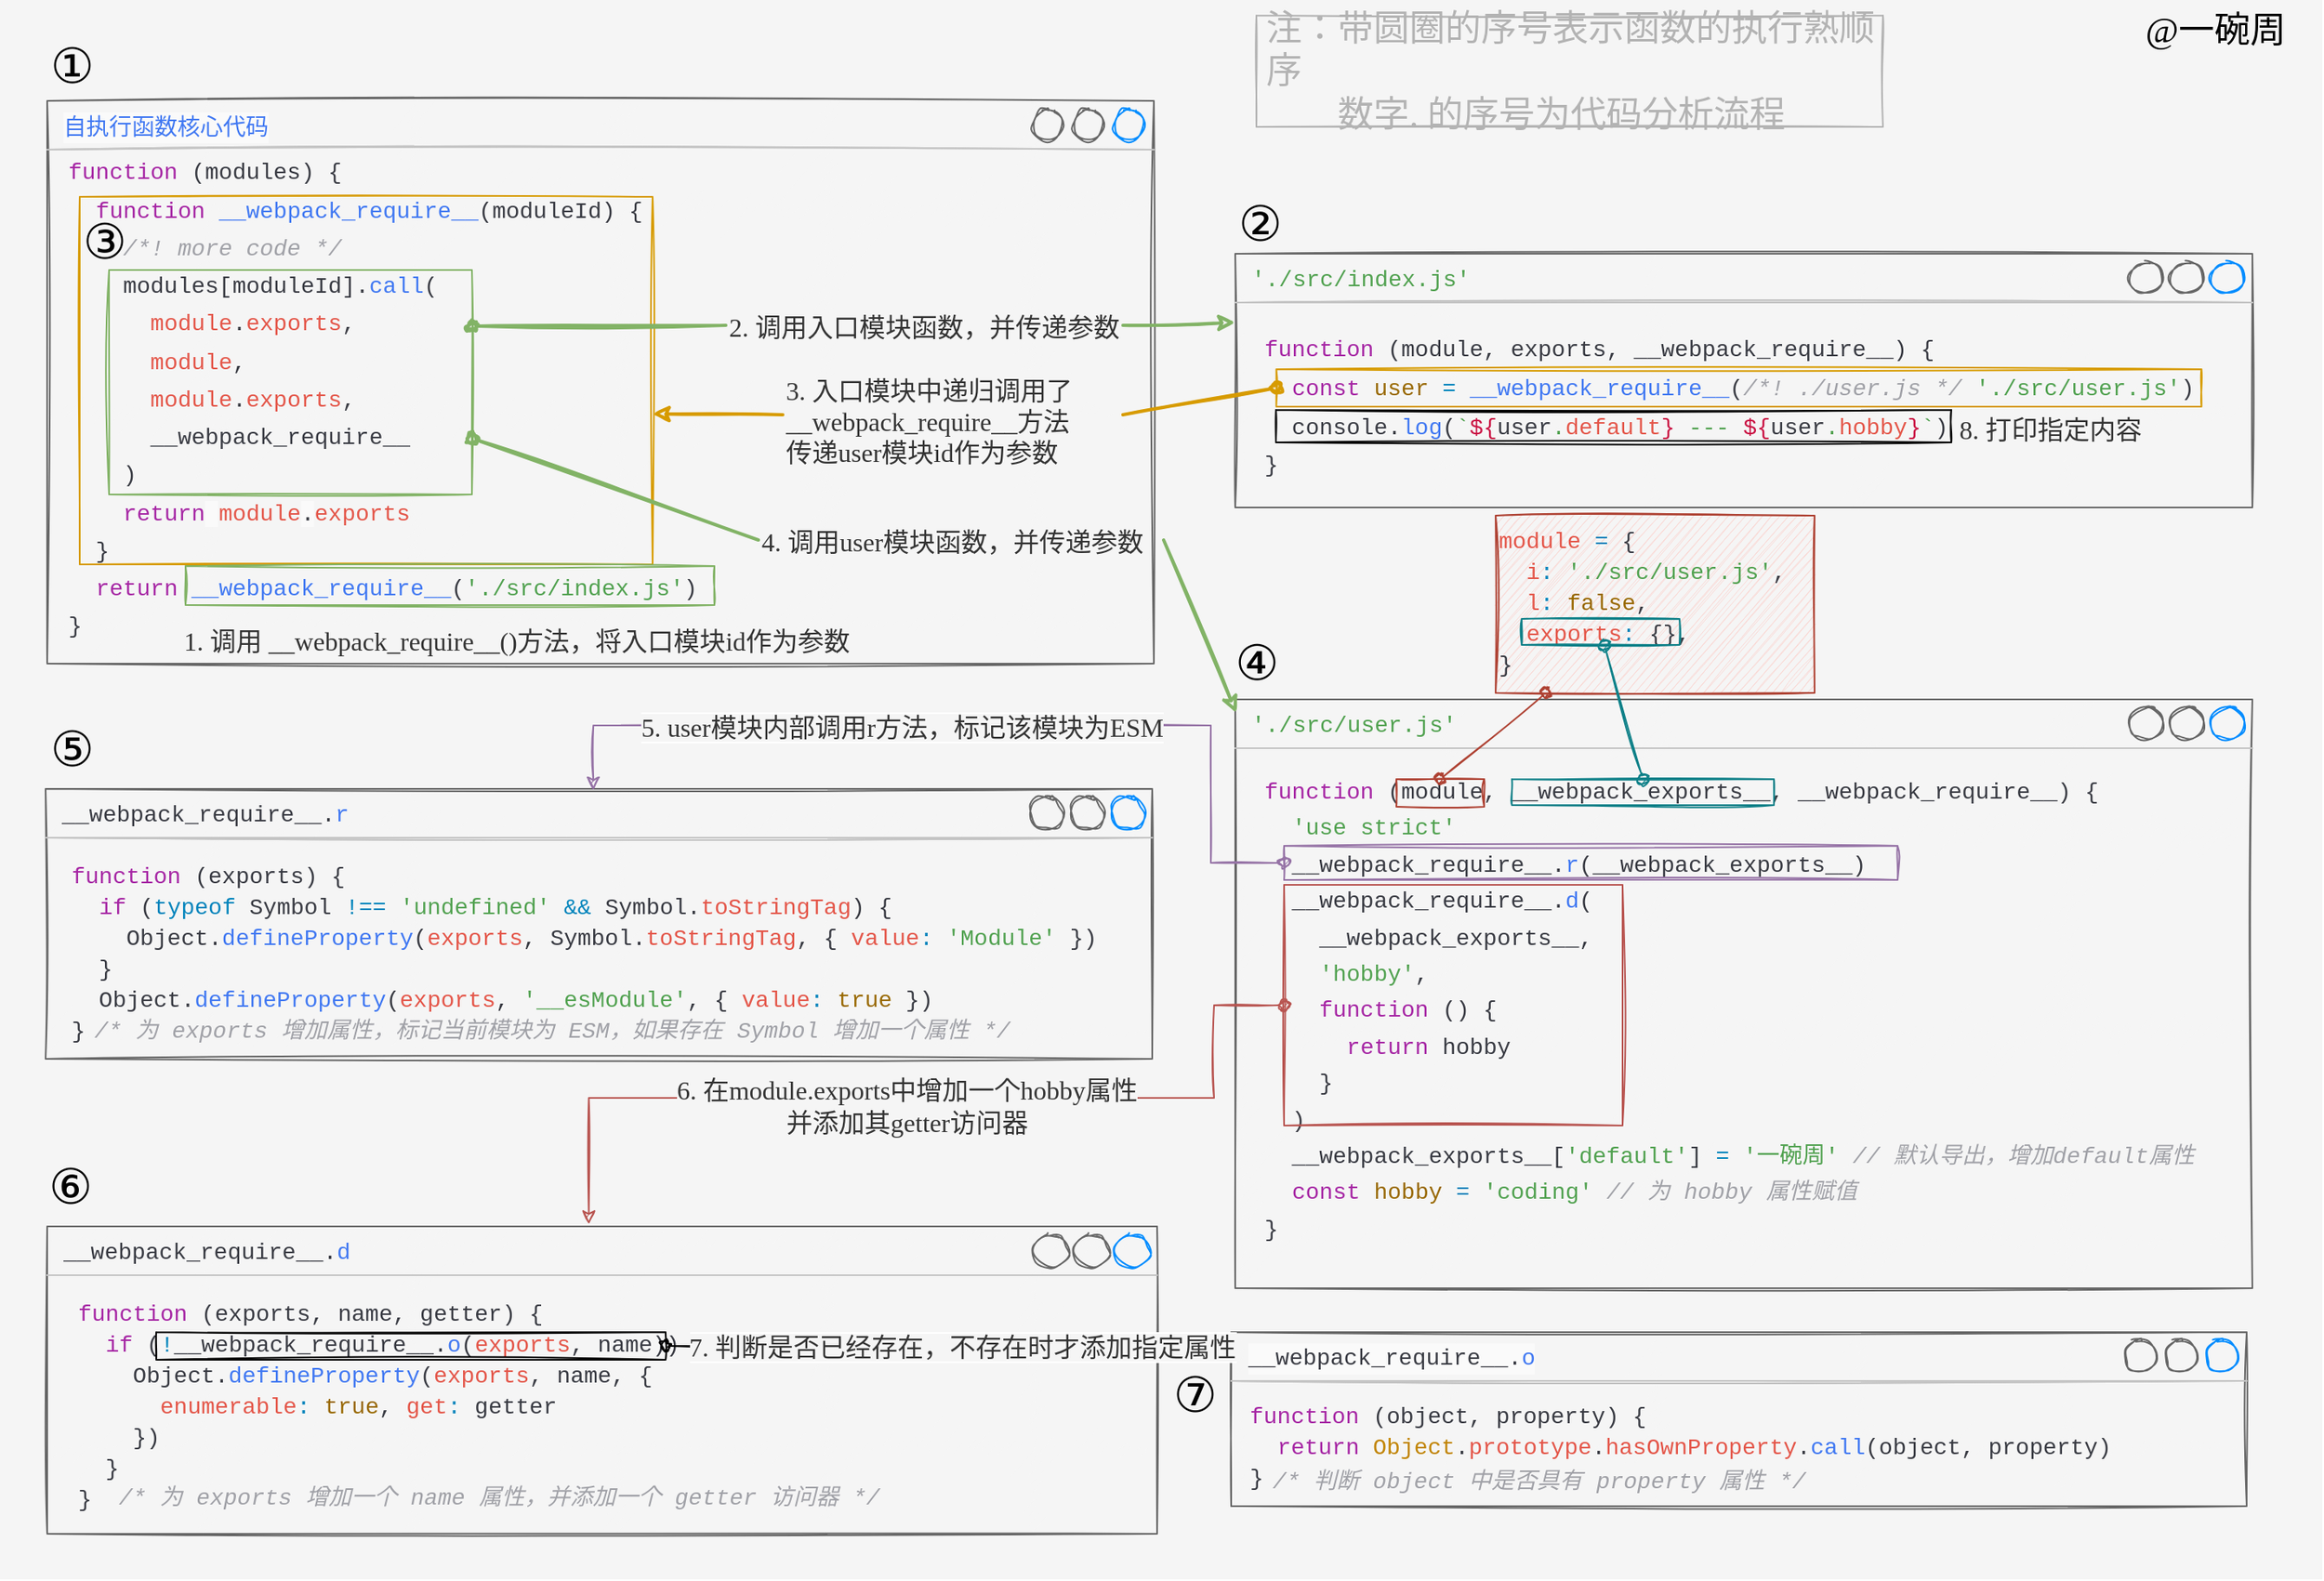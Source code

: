 <mxfile version="13.6.2" type="device"><diagram id="C5RBs43oDa-KdzZeNtuy" name="Page-1"><mxGraphModel dx="2065" dy="907" grid="0" gridSize="10" guides="1" tooltips="1" connect="1" arrows="1" fold="1" page="0" pageScale="1" pageWidth="827" pageHeight="1169" math="0" shadow="0" extFonts="ZCOOL KuaiLe^https://fonts.googleapis.com/css?family=ZCOOL+KuaiLe"><root><mxCell id="WIyWlLk6GJQsqaUBKTNV-0"/><mxCell id="WIyWlLk6GJQsqaUBKTNV-1" parent="WIyWlLk6GJQsqaUBKTNV-0"/><mxCell id="8TYaUyS1RuyHj6iZV0zt-46" value="" style="rounded=0;whiteSpace=wrap;html=1;sketch=0;fontColor=#333333;fillColor=#f5f5f5;strokeColor=none;" parent="WIyWlLk6GJQsqaUBKTNV-1" vertex="1"><mxGeometry x="-1034" y="-56" width="1427" height="971" as="geometry"/></mxCell><mxCell id="8TYaUyS1RuyHj6iZV0zt-4" value="&lt;div style=&quot;color: rgb(56 , 58 , 66) ; background-color: rgb(250 , 250 , 250) ; font-size: 14px ; line-height: 19px&quot;&gt;&lt;span style=&quot;color: rgb(64 , 120 , 242)&quot;&gt;&lt;font face=&quot;ZCOOL KuaiLe&quot;&gt;自执行函数核心代码&lt;/font&gt;&lt;/span&gt;&lt;/div&gt;" style="strokeWidth=1;shadow=0;dashed=0;align=center;html=1;shape=mxgraph.mockup.containers.window;align=left;verticalAlign=top;spacingLeft=8;strokeColor2=#008cff;strokeColor3=#c4c4c4;mainText=;fontSize=17;labelBackgroundColor=none;fillColor=#f5f5f5;sketch=1;fillStyle=auto;fontColor=#333333;strokeColor=none;" parent="WIyWlLk6GJQsqaUBKTNV-1" vertex="1"><mxGeometry x="-1005" y="6" width="680" height="346" as="geometry"/></mxCell><mxCell id="8TYaUyS1RuyHj6iZV0zt-56" value="" style="rounded=0;whiteSpace=wrap;html=1;sketch=1;strokeColor=#d79b00;fillColor=none;glass=0;" parent="WIyWlLk6GJQsqaUBKTNV-1" vertex="1"><mxGeometry x="-985" y="65" width="352" height="226" as="geometry"/></mxCell><mxCell id="8TYaUyS1RuyHj6iZV0zt-27" value="" style="group" parent="WIyWlLk6GJQsqaUBKTNV-1" vertex="1" connectable="0"><mxGeometry x="-1006" y="429" width="680" height="166" as="geometry"/></mxCell><mxCell id="8TYaUyS1RuyHj6iZV0zt-24" value="" style="group" parent="8TYaUyS1RuyHj6iZV0zt-27" vertex="1" connectable="0"><mxGeometry width="680" height="166" as="geometry"/></mxCell><mxCell id="8TYaUyS1RuyHj6iZV0zt-25" value="&lt;div style=&quot;font-family: &amp;#34;fira code&amp;#34; , &amp;#34;consolas&amp;#34; , &amp;#34;courier new&amp;#34; , monospace ; font-size: 14px ; line-height: 19px&quot;&gt;&lt;div style=&quot;font-family: &amp;#34;fira code&amp;#34; , &amp;#34;consolas&amp;#34; , &amp;#34;courier new&amp;#34; , monospace ; line-height: 19px&quot;&gt;&lt;font color=&quot;#383a42&quot;&gt;__webpack_require__.&lt;/font&gt;&lt;font color=&quot;#4078f2&quot;&gt;r&lt;/font&gt;&lt;/div&gt;&lt;/div&gt;" style="strokeWidth=1;shadow=0;dashed=0;align=center;html=1;shape=mxgraph.mockup.containers.window;align=left;verticalAlign=top;spacingLeft=8;strokeColor2=#008cff;strokeColor3=#c4c4c4;mainText=;fontSize=17;labelBackgroundColor=none;fillColor=#f5f5f5;sketch=1;fillStyle=auto;fontColor=#333333;strokeColor=none;" parent="8TYaUyS1RuyHj6iZV0zt-24" vertex="1"><mxGeometry width="680" height="166" as="geometry"/></mxCell><mxCell id="8TYaUyS1RuyHj6iZV0zt-26" value="&lt;div style=&quot;color: rgb(56 , 58 , 66) ; font-family: &amp;#34;fira code&amp;#34; , &amp;#34;consolas&amp;#34; , &amp;#34;courier new&amp;#34; , monospace ; font-weight: normal ; font-size: 14px ; line-height: 19px&quot;&gt;&lt;div&gt;&lt;span style=&quot;color: rgb(166 , 38 , 164)&quot;&gt;function&lt;/span&gt;&amp;nbsp;(exports) {&lt;/div&gt;&lt;div&gt;&amp;nbsp;&amp;nbsp;&lt;span style=&quot;color: rgb(166 , 38 , 164)&quot;&gt;if&lt;/span&gt;&amp;nbsp;(&lt;span style=&quot;color: rgb(1 , 132 , 188)&quot;&gt;typeof&lt;/span&gt;&amp;nbsp;Symbol&amp;nbsp;&lt;span style=&quot;color: rgb(1 , 132 , 188)&quot;&gt;!==&lt;/span&gt;&amp;nbsp;&lt;span style=&quot;color: rgb(80 , 161 , 79)&quot;&gt;'undefined'&lt;/span&gt;&amp;nbsp;&lt;span style=&quot;color: rgb(1 , 132 , 188)&quot;&gt;&amp;amp;&amp;amp;&lt;/span&gt;&amp;nbsp;Symbol.&lt;span style=&quot;color: rgb(228 , 86 , 73)&quot;&gt;toStringTag&lt;/span&gt;) {&lt;/div&gt;&lt;div&gt;&amp;nbsp; &amp;nbsp; Object.&lt;span style=&quot;color: rgb(64 , 120 , 242)&quot;&gt;defineProperty&lt;/span&gt;(&lt;span style=&quot;color: rgb(228 , 86 , 73)&quot;&gt;exports&lt;/span&gt;, Symbol.&lt;span style=&quot;color: rgb(228 , 86 , 73)&quot;&gt;toStringTag&lt;/span&gt;, {&amp;nbsp;&lt;span style=&quot;color: rgb(228 , 86 , 73)&quot;&gt;value&lt;/span&gt;&lt;span style=&quot;color: rgb(1 , 132 , 188)&quot;&gt;:&lt;/span&gt;&amp;nbsp;&lt;span style=&quot;color: rgb(80 , 161 , 79)&quot;&gt;'Module'&lt;/span&gt;&amp;nbsp;})&lt;/div&gt;&lt;div&gt;&amp;nbsp; }&lt;/div&gt;&lt;div&gt;&amp;nbsp; Object.&lt;span style=&quot;color: rgb(64 , 120 , 242)&quot;&gt;defineProperty&lt;/span&gt;(&lt;span style=&quot;color: rgb(228 , 86 , 73)&quot;&gt;exports&lt;/span&gt;,&amp;nbsp;&lt;span style=&quot;color: rgb(80 , 161 , 79)&quot;&gt;'__esModule'&lt;/span&gt;, {&amp;nbsp;&lt;span style=&quot;color: rgb(228 , 86 , 73)&quot;&gt;value&lt;/span&gt;&lt;span style=&quot;color: rgb(1 , 132 , 188)&quot;&gt;:&lt;/span&gt;&amp;nbsp;&lt;span style=&quot;color: rgb(152 , 104 , 1)&quot;&gt;true&lt;/span&gt;&amp;nbsp;})&lt;/div&gt;&lt;div&gt;}&lt;/div&gt;&lt;/div&gt;" style="text;whiteSpace=wrap;html=1;" parent="8TYaUyS1RuyHj6iZV0zt-24" vertex="1"><mxGeometry x="14" y="38" width="654" height="117" as="geometry"/></mxCell><mxCell id="8TYaUyS1RuyHj6iZV0zt-38" value="&lt;div style=&quot;color: rgb(56 , 58 , 66) ; font-family: &amp;#34;fira code&amp;#34; , &amp;#34;consolas&amp;#34; , &amp;#34;courier new&amp;#34; , monospace ; font-weight: normal ; font-size: 14px ; line-height: 19px&quot;&gt;&lt;div&gt;&lt;span style=&quot;color: rgb(160 , 161 , 167) ; font-style: italic&quot;&gt;/* 为 exports 增加属性，标记当前模块为 ESM，如果存在 Symbol 增加一个属性 */&lt;/span&gt;&lt;/div&gt;&lt;/div&gt;" style="text;whiteSpace=wrap;html=1;" parent="8TYaUyS1RuyHj6iZV0zt-24" vertex="1"><mxGeometry x="28" y="133" width="593" height="33" as="geometry"/></mxCell><mxCell id="8TYaUyS1RuyHj6iZV0zt-41" value="&lt;div style=&quot;font-family: &amp;#34;fira code&amp;#34; , &amp;#34;consolas&amp;#34; , &amp;#34;courier new&amp;#34; , monospace ; font-size: 14px ; line-height: 19px&quot;&gt;&lt;div style=&quot;font-family: &amp;#34;fira code&amp;#34; , &amp;#34;consolas&amp;#34; , &amp;#34;courier new&amp;#34; , monospace ; line-height: 19px&quot;&gt;&lt;div style=&quot;color: rgb(56 , 58 , 66) ; font-family: &amp;#34;fira code&amp;#34; , &amp;#34;consolas&amp;#34; , &amp;#34;courier new&amp;#34; , monospace ; line-height: 19px&quot;&gt;&lt;span style=&quot;color: rgb(80 , 161 , 79)&quot;&gt;'./src/index.js'&lt;/span&gt;&lt;/div&gt;&lt;/div&gt;&lt;/div&gt;" style="strokeWidth=1;shadow=0;dashed=0;align=center;html=1;shape=mxgraph.mockup.containers.window;align=left;verticalAlign=top;spacingLeft=8;strokeColor2=#008cff;strokeColor3=#c4c4c4;mainText=;fontSize=17;labelBackgroundColor=none;fillColor=#f5f5f5;sketch=1;fillStyle=auto;fontColor=#333333;strokeColor=none;container=0;" parent="WIyWlLk6GJQsqaUBKTNV-1" vertex="1"><mxGeometry x="-275" y="100" width="625" height="156" as="geometry"/></mxCell><mxCell id="8TYaUyS1RuyHj6iZV0zt-42" value="&lt;div style=&quot;color: rgb(56 , 58 , 66) ; font-family: &amp;#34;fira code&amp;#34; , &amp;#34;consolas&amp;#34; , &amp;#34;courier new&amp;#34; , monospace ; font-weight: normal ; font-size: 14px ; line-height: 19px&quot;&gt;&lt;div style=&quot;font-family: &amp;#34;fira code&amp;#34; , &amp;#34;consolas&amp;#34; , &amp;#34;courier new&amp;#34; , monospace ; line-height: 19px&quot;&gt;&lt;div style=&quot;font-family: &amp;#34;fira code&amp;#34; , &amp;#34;consolas&amp;#34; , &amp;#34;courier new&amp;#34; , monospace ; line-height: 170%&quot;&gt;&lt;div&gt;&lt;span style=&quot;color: rgb(166 , 38 , 164)&quot;&gt;function&lt;/span&gt; (module, exports, __webpack_require__) {&lt;/div&gt;&lt;div&gt;&amp;nbsp; &lt;span style=&quot;color: #a626a4&quot;&gt;const&lt;/span&gt; &lt;span style=&quot;color: #986801&quot;&gt;user&lt;/span&gt; &lt;span style=&quot;color: #0184bc&quot;&gt;=&lt;/span&gt; &lt;span style=&quot;color: #4078f2&quot;&gt;__webpack_require__&lt;/span&gt;(&lt;span style=&quot;color: #a0a1a7 ; font-style: italic&quot;&gt;/*! ./user.js */&lt;/span&gt; &lt;span style=&quot;color: #50a14f&quot;&gt;'./src/user.js'&lt;/span&gt;)&lt;/div&gt;&lt;div&gt;&amp;nbsp; console.&lt;span style=&quot;color: #4078f2&quot;&gt;log&lt;/span&gt;(&lt;span style=&quot;color: #50a14f&quot;&gt;`&lt;/span&gt;&lt;span style=&quot;color: #ca1243&quot;&gt;${&lt;/span&gt;user&lt;span style=&quot;color: #50a14f&quot;&gt;.&lt;/span&gt;&lt;span style=&quot;color: #e45649&quot;&gt;default&lt;/span&gt;&lt;span style=&quot;color: #ca1243&quot;&gt;}&lt;/span&gt;&lt;span style=&quot;color: #50a14f&quot;&gt; --- &lt;/span&gt;&lt;span style=&quot;color: #ca1243&quot;&gt;${&lt;/span&gt;user&lt;span style=&quot;color: #50a14f&quot;&gt;.&lt;/span&gt;&lt;span style=&quot;color: #e45649&quot;&gt;hobby&lt;/span&gt;&lt;span style=&quot;color: #ca1243&quot;&gt;}&lt;/span&gt;&lt;span style=&quot;color: #50a14f&quot;&gt;`&lt;/span&gt;)&lt;/div&gt;&lt;div&gt;}&lt;/div&gt;&lt;/div&gt;&lt;/div&gt;&lt;/div&gt;" style="text;whiteSpace=wrap;html=1;container=0;" parent="WIyWlLk6GJQsqaUBKTNV-1" vertex="1"><mxGeometry x="-259" y="141" width="587" height="99" as="geometry"/></mxCell><mxCell id="8TYaUyS1RuyHj6iZV0zt-44" value="&lt;div style=&quot;font-family: &amp;#34;fira code&amp;#34; , &amp;#34;consolas&amp;#34; , &amp;#34;courier new&amp;#34; , monospace ; font-size: 14px ; line-height: 19px&quot;&gt;&lt;div style=&quot;font-family: &amp;#34;fira code&amp;#34; , &amp;#34;consolas&amp;#34; , &amp;#34;courier new&amp;#34; , monospace ; line-height: 19px&quot;&gt;&lt;div style=&quot;color: rgb(56 , 58 , 66) ; font-family: &amp;#34;fira code&amp;#34; , &amp;#34;consolas&amp;#34; , &amp;#34;courier new&amp;#34; , monospace ; line-height: 19px&quot;&gt;&lt;div style=&quot;font-family: &amp;#34;fira code&amp;#34; , &amp;#34;consolas&amp;#34; , &amp;#34;courier new&amp;#34; , monospace ; line-height: 19px&quot;&gt;&lt;span style=&quot;color: rgb(80 , 161 , 79)&quot;&gt;'./src/user.js'&lt;/span&gt;&lt;/div&gt;&lt;/div&gt;&lt;/div&gt;&lt;/div&gt;" style="strokeWidth=1;shadow=0;dashed=0;align=center;html=1;shape=mxgraph.mockup.containers.window;align=left;verticalAlign=top;spacingLeft=8;strokeColor2=#008cff;strokeColor3=#c4c4c4;mainText=;fontSize=17;labelBackgroundColor=none;fillColor=#f5f5f5;sketch=1;fillStyle=auto;fontColor=#333333;strokeColor=none;container=0;" parent="WIyWlLk6GJQsqaUBKTNV-1" vertex="1"><mxGeometry x="-275" y="374" width="625" height="362" as="geometry"/></mxCell><mxCell id="8TYaUyS1RuyHj6iZV0zt-45" value="&lt;div style=&quot;color: rgb(56 , 58 , 66) ; font-family: &amp;#34;fira code&amp;#34; , &amp;#34;consolas&amp;#34; , &amp;#34;courier new&amp;#34; , monospace ; font-weight: normal ; font-size: 14px ; line-height: 19px&quot;&gt;&lt;div style=&quot;font-family: &amp;#34;fira code&amp;#34; , &amp;#34;consolas&amp;#34; , &amp;#34;courier new&amp;#34; , monospace ; line-height: 19px&quot;&gt;&lt;div style=&quot;font-family: &amp;#34;fira code&amp;#34; , &amp;#34;consolas&amp;#34; , &amp;#34;courier new&amp;#34; , monospace ; line-height: 170%&quot;&gt;&lt;div style=&quot;font-family: &amp;#34;fira code&amp;#34; , &amp;#34;consolas&amp;#34; , &amp;#34;courier new&amp;#34; , monospace ; line-height: 160%&quot;&gt;&lt;div&gt;&lt;span style=&quot;color: rgb(166 , 38 , 164)&quot;&gt;function&lt;/span&gt; (module, __webpack_exports__, __webpack_require__) {&lt;/div&gt;&lt;div&gt;&amp;nbsp; &lt;span style=&quot;color: #50a14f&quot;&gt;'use strict'&lt;/span&gt;&lt;/div&gt;&lt;div&gt;&amp;nbsp; __webpack_require__.&lt;span style=&quot;color: #4078f2&quot;&gt;r&lt;/span&gt;(__webpack_exports__)&lt;/div&gt;&lt;div&gt;&amp;nbsp; __webpack_require__.&lt;span style=&quot;color: #4078f2&quot;&gt;d&lt;/span&gt;(&lt;/div&gt;&lt;div&gt;&amp;nbsp; &amp;nbsp; __webpack_exports__,&amp;nbsp;&lt;/div&gt;&lt;div&gt;&lt;span style=&quot;color: #50a14f&quot;&gt;&amp;nbsp; &amp;nbsp; 'hobby'&lt;/span&gt;,&amp;nbsp;&lt;/div&gt;&lt;div&gt;&lt;span style=&quot;color: #a626a4&quot;&gt;&amp;nbsp; &amp;nbsp; function&lt;/span&gt; () {&lt;/div&gt;&lt;div&gt;&amp;nbsp; &amp;nbsp; &amp;nbsp;&amp;nbsp;&lt;span style=&quot;color: #a626a4&quot;&gt;return&lt;/span&gt; hobby&lt;/div&gt;&lt;div&gt;&amp;nbsp; &amp;nbsp; }&lt;/div&gt;&lt;div&gt;&amp;nbsp; )&lt;/div&gt;&lt;div&gt;&amp;nbsp; __webpack_exports__[&lt;span style=&quot;color: #50a14f&quot;&gt;'default'&lt;/span&gt;] &lt;span style=&quot;color: #0184bc&quot;&gt;=&lt;/span&gt; &lt;span style=&quot;color: #50a14f&quot;&gt;'一碗周'&lt;/span&gt; &lt;span style=&quot;color: #a0a1a7 ; font-style: italic&quot;&gt;// 默认导出，增加default属性&lt;/span&gt;&lt;/div&gt;&lt;div&gt;&amp;nbsp; &lt;span style=&quot;color: #a626a4&quot;&gt;const&lt;/span&gt; &lt;span style=&quot;color: #986801&quot;&gt;hobby&lt;/span&gt; &lt;span style=&quot;color: #0184bc&quot;&gt;=&lt;/span&gt; &lt;span style=&quot;color: #50a14f&quot;&gt;'coding'&amp;nbsp;&lt;/span&gt;&lt;span style=&quot;color: rgb(160 , 161 , 167) ; font-style: italic&quot;&gt;// 为 hobby 属性赋值&lt;/span&gt;&lt;/div&gt;&lt;div&gt;}&lt;/div&gt;&lt;/div&gt;&lt;/div&gt;&lt;/div&gt;&lt;/div&gt;" style="text;whiteSpace=wrap;html=1;container=0;" parent="WIyWlLk6GJQsqaUBKTNV-1" vertex="1"><mxGeometry x="-259" y="413" width="587" height="316" as="geometry"/></mxCell><mxCell id="8TYaUyS1RuyHj6iZV0zt-47" value="&lt;font style=&quot;font-size: 22px&quot; face=&quot;ZCOOL KuaiLe&quot;&gt;@一碗周&lt;/font&gt;" style="text;html=1;strokeColor=none;fillColor=none;align=center;verticalAlign=middle;whiteSpace=wrap;rounded=0;sketch=0;" parent="WIyWlLk6GJQsqaUBKTNV-1" vertex="1"><mxGeometry x="267" y="-56" width="121" height="38" as="geometry"/></mxCell><mxCell id="8TYaUyS1RuyHj6iZV0zt-48" value="" style="rounded=0;whiteSpace=wrap;html=1;sketch=1;strokeColor=#82b366;fillColor=none;" parent="WIyWlLk6GJQsqaUBKTNV-1" vertex="1"><mxGeometry x="-920" y="292" width="325" height="24" as="geometry"/></mxCell><mxCell id="8TYaUyS1RuyHj6iZV0zt-51" value="&lt;span style=&quot;color: rgb(51, 51, 51); font-family: &amp;quot;zcool kuaile&amp;quot;; font-size: 16px; font-style: normal; font-weight: 400; letter-spacing: normal; text-align: center; text-indent: 0px; text-transform: none; word-spacing: 0px; background-color: rgb(245, 245, 245); display: inline; float: none;&quot;&gt;1. 调用 __webpack_require__()方法，将入口模块id作为参数&lt;/span&gt;" style="text;whiteSpace=wrap;html=1;" parent="WIyWlLk6GJQsqaUBKTNV-1" vertex="1"><mxGeometry x="-923" y="322" width="428" height="30" as="geometry"/></mxCell><mxCell id="8TYaUyS1RuyHj6iZV0zt-54" style="rounded=0;sketch=1;orthogonalLoop=1;jettySize=auto;html=1;exitX=1;exitY=0.5;exitDx=0;exitDy=0;startArrow=none;startFill=0;strokeWidth=2;fillColor=#d5e8d4;strokeColor=#82b366;entryX=0;entryY=0.271;entryDx=0;entryDy=0;entryPerimeter=0;" parent="WIyWlLk6GJQsqaUBKTNV-1" source="nkVLgRJKNuk9vnjomguL-0" target="8TYaUyS1RuyHj6iZV0zt-41" edge="1"><mxGeometry relative="1" as="geometry"/></mxCell><mxCell id="8TYaUyS1RuyHj6iZV0zt-61" style="rounded=0;sketch=1;orthogonalLoop=1;jettySize=auto;html=1;exitX=1;exitY=0.5;exitDx=0;exitDy=0;entryX=0.001;entryY=0.023;entryDx=0;entryDy=0;entryPerimeter=0;startArrow=none;startFill=0;strokeWidth=2;strokeColor=#82B366;" parent="WIyWlLk6GJQsqaUBKTNV-1" source="nkVLgRJKNuk9vnjomguL-4" target="8TYaUyS1RuyHj6iZV0zt-44" edge="1"><mxGeometry relative="1" as="geometry"/></mxCell><mxCell id="8TYaUyS1RuyHj6iZV0zt-62" value="&lt;span style=&quot;color: rgb(51 , 51 , 51) ; font-family: &amp;#34;zcool kuaile&amp;#34; ; font-size: 16px&quot;&gt;&lt;br&gt;&lt;/span&gt;" style="edgeLabel;html=1;align=center;verticalAlign=middle;resizable=0;points=[];rotation=0;labelBackgroundColor=#F5F5F5;" parent="8TYaUyS1RuyHj6iZV0zt-61" vertex="1" connectable="0"><mxGeometry x="-0.232" y="1" relative="1" as="geometry"><mxPoint x="73.3" y="3" as="offset"/></mxGeometry></mxCell><mxCell id="8TYaUyS1RuyHj6iZV0zt-52" value="" style="rounded=0;whiteSpace=wrap;html=1;sketch=1;strokeColor=#82b366;fillColor=none;" parent="WIyWlLk6GJQsqaUBKTNV-1" vertex="1"><mxGeometry x="-967" y="110" width="223" height="138" as="geometry"/></mxCell><mxCell id="8TYaUyS1RuyHj6iZV0zt-59" style="rounded=0;sketch=1;orthogonalLoop=1;jettySize=auto;html=1;exitX=0;exitY=0.5;exitDx=0;exitDy=0;entryX=1;entryY=0.25;entryDx=0;entryDy=0;startArrow=none;startFill=0;strokeWidth=2;fillColor=#ffe6cc;strokeColor=#d79b00;" parent="WIyWlLk6GJQsqaUBKTNV-1" source="nkVLgRJKNuk9vnjomguL-2" edge="1"><mxGeometry relative="1" as="geometry"><mxPoint x="-552.997" y="191" as="sourcePoint"/><mxPoint x="-633" y="198.5" as="targetPoint"/></mxGeometry></mxCell><mxCell id="8TYaUyS1RuyHj6iZV0zt-57" value="" style="rounded=0;whiteSpace=wrap;html=1;sketch=1;strokeColor=#d79b00;fillColor=none;glass=0;" parent="WIyWlLk6GJQsqaUBKTNV-1" vertex="1"><mxGeometry x="-249.75" y="171" width="568.5" height="23" as="geometry"/></mxCell><mxCell id="nkVLgRJKNuk9vnjomguL-0" value="&lt;span style=&quot;color: rgb(51, 51, 51); font-family: &amp;quot;zcool kuaile&amp;quot;; font-size: 16px; font-style: normal; font-weight: 400; letter-spacing: normal; text-align: center; text-indent: 0px; text-transform: none; word-spacing: 0px; background-color: rgb(245, 245, 245); display: inline; float: none;&quot;&gt;2. 调用入口模块函数，并传递参数&lt;/span&gt;" style="text;whiteSpace=wrap;html=1;" parent="WIyWlLk6GJQsqaUBKTNV-1" vertex="1"><mxGeometry x="-588" y="128.997" width="244" height="30" as="geometry"/></mxCell><mxCell id="nkVLgRJKNuk9vnjomguL-1" style="rounded=0;sketch=1;orthogonalLoop=1;jettySize=auto;html=1;exitX=1;exitY=0.25;exitDx=0;exitDy=0;startArrow=oval;startFill=1;strokeWidth=2;fillColor=#d5e8d4;strokeColor=#82b366;entryX=0;entryY=0.5;entryDx=0;entryDy=0;endArrow=none;endFill=0;" parent="WIyWlLk6GJQsqaUBKTNV-1" source="8TYaUyS1RuyHj6iZV0zt-52" target="nkVLgRJKNuk9vnjomguL-0" edge="1"><mxGeometry relative="1" as="geometry"><mxPoint x="-744" y="144.5" as="sourcePoint"/><mxPoint x="-275" y="142.276" as="targetPoint"/></mxGeometry></mxCell><mxCell id="nkVLgRJKNuk9vnjomguL-2" value="&lt;span style=&quot;color: rgb(51, 51, 51); font-family: &amp;quot;zcool kuaile&amp;quot;; font-size: 16px; font-style: normal; font-weight: 400; letter-spacing: normal; text-align: left; text-indent: 0px; text-transform: none; word-spacing: 0px; background-color: rgb(245, 245, 245); display: inline; float: none;&quot;&gt;3. 入口模块中递归调用了&lt;/span&gt;&lt;br style=&quot;color: rgb(51, 51, 51); font-family: &amp;quot;zcool kuaile&amp;quot;; font-size: 16px; font-style: normal; font-weight: 400; letter-spacing: normal; text-align: left; text-indent: 0px; text-transform: none; word-spacing: 0px; background-color: rgb(245, 245, 245);&quot;&gt;&lt;span style=&quot;color: rgb(51, 51, 51); font-family: &amp;quot;zcool kuaile&amp;quot;; font-size: 16px; font-style: normal; font-weight: 400; letter-spacing: normal; text-align: left; text-indent: 0px; text-transform: none; word-spacing: 0px; background-color: rgb(245, 245, 245); display: inline; float: none;&quot;&gt;__webpack_require__方法&lt;/span&gt;&lt;br style=&quot;color: rgb(51, 51, 51); font-family: &amp;quot;zcool kuaile&amp;quot;; font-size: 16px; font-style: normal; font-weight: 400; letter-spacing: normal; text-align: left; text-indent: 0px; text-transform: none; word-spacing: 0px; background-color: rgb(245, 245, 245);&quot;&gt;&lt;span style=&quot;color: rgb(51, 51, 51); font-family: &amp;quot;zcool kuaile&amp;quot;; font-size: 16px; font-style: normal; font-weight: 400; letter-spacing: normal; text-align: left; text-indent: 0px; text-transform: none; word-spacing: 0px; background-color: rgb(245, 245, 245); display: inline; float: none;&quot;&gt;传递user模块id作为参数&lt;/span&gt;" style="text;whiteSpace=wrap;html=1;" parent="WIyWlLk6GJQsqaUBKTNV-1" vertex="1"><mxGeometry x="-552.997" y="168" width="209" height="62" as="geometry"/></mxCell><mxCell id="nkVLgRJKNuk9vnjomguL-3" style="rounded=0;sketch=1;orthogonalLoop=1;jettySize=auto;html=1;exitX=0;exitY=0.5;exitDx=0;exitDy=0;entryX=1;entryY=0.5;entryDx=0;entryDy=0;startArrow=oval;startFill=1;strokeWidth=2;fillColor=#ffe6cc;strokeColor=#d79b00;endArrow=none;endFill=0;" parent="WIyWlLk6GJQsqaUBKTNV-1" source="8TYaUyS1RuyHj6iZV0zt-57" target="nkVLgRJKNuk9vnjomguL-2" edge="1"><mxGeometry relative="1" as="geometry"><mxPoint x="-249.75" y="182.5" as="sourcePoint"/><mxPoint x="-633" y="206.5" as="targetPoint"/></mxGeometry></mxCell><mxCell id="nkVLgRJKNuk9vnjomguL-4" value="&lt;span style=&quot;color: rgb(51, 51, 51); font-family: &amp;quot;zcool kuaile&amp;quot;; font-size: 16px; font-style: normal; font-weight: 400; letter-spacing: normal; text-align: center; text-indent: 0px; text-transform: none; word-spacing: 0px; background-color: rgb(245, 245, 245); display: inline; float: none;&quot;&gt;4. 调用user模块函数，并传递参数&lt;/span&gt;" style="text;whiteSpace=wrap;html=1;" parent="WIyWlLk6GJQsqaUBKTNV-1" vertex="1"><mxGeometry x="-567.999" y="261.004" width="249" height="30" as="geometry"/></mxCell><mxCell id="nkVLgRJKNuk9vnjomguL-5" style="rounded=0;sketch=1;orthogonalLoop=1;jettySize=auto;html=1;exitX=1;exitY=0.75;exitDx=0;exitDy=0;entryX=0;entryY=0.5;entryDx=0;entryDy=0;startArrow=oval;startFill=1;strokeWidth=2;strokeColor=#82B366;endArrow=none;endFill=0;" parent="WIyWlLk6GJQsqaUBKTNV-1" source="8TYaUyS1RuyHj6iZV0zt-52" target="nkVLgRJKNuk9vnjomguL-4" edge="1"><mxGeometry relative="1" as="geometry"><mxPoint x="-744" y="213.5" as="sourcePoint"/><mxPoint x="-228.125" y="403.81" as="targetPoint"/></mxGeometry></mxCell><mxCell id="nkVLgRJKNuk9vnjomguL-6" value="&lt;span style=&quot;color: rgb(51 , 51 , 51) ; font-family: &amp;#34;zcool kuaile&amp;#34; ; font-size: 16px&quot;&gt;&lt;br&gt;&lt;/span&gt;" style="edgeLabel;html=1;align=center;verticalAlign=middle;resizable=0;points=[];rotation=0;labelBackgroundColor=#F5F5F5;" parent="nkVLgRJKNuk9vnjomguL-5" vertex="1" connectable="0"><mxGeometry x="-0.232" y="1" relative="1" as="geometry"><mxPoint x="73.3" y="3" as="offset"/></mxGeometry></mxCell><mxCell id="nkVLgRJKNuk9vnjomguL-8" style="edgeStyle=orthogonalEdgeStyle;rounded=0;orthogonalLoop=1;jettySize=auto;html=1;exitX=0;exitY=0.5;exitDx=0;exitDy=0;entryX=0.495;entryY=0.006;entryDx=0;entryDy=0;entryPerimeter=0;startArrow=oval;startFill=1;endArrow=classic;endFill=1;fillColor=#e1d5e7;strokeColor=#9673a6;sketch=1;" parent="WIyWlLk6GJQsqaUBKTNV-1" source="nkVLgRJKNuk9vnjomguL-7" target="8TYaUyS1RuyHj6iZV0zt-25" edge="1"><mxGeometry relative="1" as="geometry"><Array as="points"><mxPoint x="-290" y="475"/><mxPoint x="-290" y="390"/><mxPoint x="-669" y="390"/></Array></mxGeometry></mxCell><mxCell id="nkVLgRJKNuk9vnjomguL-9" value="&lt;span style=&quot;color: rgb(51 , 51 , 51) ; font-family: &amp;#34;zcool kuaile&amp;#34; ; font-size: 16px ; background-color: rgb(245 , 245 , 245)&quot;&gt;5. user模块内部调用r方法，标记该模块为ESM&lt;/span&gt;" style="edgeLabel;html=1;align=center;verticalAlign=middle;resizable=0;points=[];" parent="nkVLgRJKNuk9vnjomguL-8" vertex="1" connectable="0"><mxGeometry x="0.353" y="-1" relative="1" as="geometry"><mxPoint x="52.17" y="2" as="offset"/></mxGeometry></mxCell><mxCell id="nkVLgRJKNuk9vnjomguL-7" value="" style="rounded=0;whiteSpace=wrap;html=1;strokeColor=#9673a6;fillColor=none;sketch=1;" parent="WIyWlLk6GJQsqaUBKTNV-1" vertex="1"><mxGeometry x="-245" y="464" width="377" height="21" as="geometry"/></mxCell><mxCell id="8TYaUyS1RuyHj6iZV0zt-10" value="&lt;div style=&quot;color: rgb(56 , 58 , 66) ; font-family: &amp;#34;fira code&amp;#34; , &amp;#34;consolas&amp;#34; , &amp;#34;courier new&amp;#34; , monospace ; font-size: 14px ; line-height: 19px&quot;&gt;&lt;div style=&quot;font-family: &amp;#34;fira code&amp;#34; , &amp;#34;consolas&amp;#34; , &amp;#34;courier new&amp;#34; , monospace ; line-height: 19px&quot;&gt;__webpack_require__.&lt;span style=&quot;color: rgb(64 , 120 , 242)&quot;&gt;d&lt;/span&gt;&lt;/div&gt;&lt;/div&gt;" style="strokeWidth=1;shadow=0;dashed=0;align=center;html=1;shape=mxgraph.mockup.containers.window;align=left;verticalAlign=top;spacingLeft=8;strokeColor2=#008cff;strokeColor3=#c4c4c4;mainText=;fontSize=17;labelBackgroundColor=none;fillColor=#f5f5f5;sketch=1;fillStyle=auto;fontColor=#333333;strokeColor=none;container=0;" parent="WIyWlLk6GJQsqaUBKTNV-1" vertex="1"><mxGeometry x="-1005" y="698" width="682" height="189" as="geometry"/></mxCell><mxCell id="8TYaUyS1RuyHj6iZV0zt-11" value="&lt;div style=&quot;color: rgb(56 , 58 , 66) ; font-family: &amp;#34;fira code&amp;#34; , &amp;#34;consolas&amp;#34; , &amp;#34;courier new&amp;#34; , monospace ; font-weight: normal ; font-size: 14px ; line-height: 19px&quot;&gt;&lt;div&gt;&lt;span style=&quot;color: rgb(166 , 38 , 164)&quot;&gt;function&lt;/span&gt;&lt;span style=&quot;color: rgb(56 , 58 , 66)&quot;&gt; (exports, name, getter) {&lt;/span&gt;&lt;/div&gt;&lt;div&gt;&lt;span style=&quot;color: #383a42&quot;&gt;&amp;nbsp; &lt;/span&gt;&lt;span style=&quot;color: #a626a4&quot;&gt;if&lt;/span&gt;&lt;span style=&quot;color: #383a42&quot;&gt; (&lt;/span&gt;&lt;span style=&quot;color: #0184bc&quot;&gt;!&lt;/span&gt;&lt;span style=&quot;color: #383a42&quot;&gt;__webpack_require__.&lt;/span&gt;&lt;span style=&quot;color: #4078f2&quot;&gt;o&lt;/span&gt;&lt;span style=&quot;color: #383a42&quot;&gt;(&lt;/span&gt;&lt;span style=&quot;color: #e45649&quot;&gt;exports&lt;/span&gt;&lt;span style=&quot;color: #383a42&quot;&gt;, name)) {&lt;/span&gt;&lt;/div&gt;&lt;div&gt;&lt;span style=&quot;color: #383a42&quot;&gt;&amp;nbsp; &amp;nbsp; Object.&lt;/span&gt;&lt;span style=&quot;color: #4078f2&quot;&gt;defineProperty&lt;/span&gt;&lt;span style=&quot;color: #383a42&quot;&gt;(&lt;/span&gt;&lt;span style=&quot;color: #e45649&quot;&gt;exports&lt;/span&gt;&lt;span style=&quot;color: #383a42&quot;&gt;, name, {&amp;nbsp;&lt;/span&gt;&lt;/div&gt;&lt;div&gt;&lt;span style=&quot;color: #e45649&quot;&gt;&amp;nbsp; &amp;nbsp; &amp;nbsp; enumerable&lt;/span&gt;&lt;span style=&quot;color: #0184bc&quot;&gt;:&lt;/span&gt;&lt;span style=&quot;color: #383a42&quot;&gt; &lt;/span&gt;&lt;span style=&quot;color: #986801&quot;&gt;true&lt;/span&gt;&lt;span style=&quot;color: #383a42&quot;&gt;, &lt;/span&gt;&lt;span style=&quot;color: #e45649&quot;&gt;get&lt;/span&gt;&lt;span style=&quot;color: #0184bc&quot;&gt;:&lt;/span&gt;&lt;span style=&quot;color: #383a42&quot;&gt; getter&amp;nbsp;&lt;/span&gt;&lt;/div&gt;&lt;div&gt;&lt;span style=&quot;color: #383a42&quot;&gt;&amp;nbsp; &amp;nbsp; })&lt;/span&gt;&lt;/div&gt;&lt;div&gt;&lt;span style=&quot;color: #383a42&quot;&gt;&amp;nbsp; }&lt;/span&gt;&lt;/div&gt;&lt;div&gt;&lt;span style=&quot;color: rgb(56 , 58 , 66)&quot;&gt;}&lt;/span&gt;&lt;/div&gt;&lt;/div&gt;" style="text;whiteSpace=wrap;html=1;container=0;" parent="WIyWlLk6GJQsqaUBKTNV-1" vertex="1"><mxGeometry x="-988.49" y="736" width="533.49" height="117" as="geometry"/></mxCell><mxCell id="8TYaUyS1RuyHj6iZV0zt-37" value="&lt;div style=&quot;color: rgb(56 , 58 , 66) ; font-family: &amp;#34;fira code&amp;#34; , &amp;#34;consolas&amp;#34; , &amp;#34;courier new&amp;#34; , monospace ; font-weight: normal ; font-size: 14px ; line-height: 19px&quot;&gt;&lt;div&gt;&lt;span style=&quot;color: rgb(160 , 161 , 167) ; font-style: italic&quot;&gt;/* 为 exports 增加一个 name 属性，并添加一个 getter 访问器 */&lt;/span&gt;&lt;/div&gt;&lt;/div&gt;" style="text;whiteSpace=wrap;html=1;container=0;" parent="WIyWlLk6GJQsqaUBKTNV-1" vertex="1"><mxGeometry x="-963.005" y="849" width="570.835" height="33" as="geometry"/></mxCell><mxCell id="8TYaUyS1RuyHj6iZV0zt-12" value="&lt;div style=&quot;background-color: rgb(250 , 250 , 250) ; font-family: &amp;#34;fira code&amp;#34; , &amp;#34;consolas&amp;#34; , &amp;#34;courier new&amp;#34; , monospace ; font-size: 14px ; line-height: 19px&quot;&gt;&lt;div style=&quot;font-family: &amp;#34;fira code&amp;#34; , &amp;#34;consolas&amp;#34; , &amp;#34;courier new&amp;#34; , monospace ; line-height: 19px&quot;&gt;&lt;font color=&quot;#383a42&quot;&gt;__webpack_require__.&lt;/font&gt;&lt;font color=&quot;#4078f2&quot;&gt;o&lt;/font&gt;&lt;/div&gt;&lt;/div&gt;" style="strokeWidth=1;shadow=0;dashed=0;align=center;html=1;shape=mxgraph.mockup.containers.window;align=left;verticalAlign=top;spacingLeft=8;strokeColor2=#008cff;strokeColor3=#c4c4c4;mainText=;fontSize=17;labelBackgroundColor=none;fillColor=#f5f5f5;sketch=1;fillStyle=auto;fontColor=#333333;strokeColor=none;container=0;" parent="WIyWlLk6GJQsqaUBKTNV-1" vertex="1"><mxGeometry x="-277.5" y="763" width="624" height="107" as="geometry"/></mxCell><mxCell id="8TYaUyS1RuyHj6iZV0zt-13" value="&lt;div style=&quot;color: rgb(56 , 58 , 66) ; font-family: &amp;#34;fira code&amp;#34; , &amp;#34;consolas&amp;#34; , &amp;#34;courier new&amp;#34; , monospace ; font-weight: normal ; font-size: 14px ; line-height: 19px&quot;&gt;&lt;div style=&quot;font-family: &amp;#34;fira code&amp;#34; , &amp;#34;consolas&amp;#34; , &amp;#34;courier new&amp;#34; , monospace ; line-height: 19px&quot;&gt;&lt;div&gt;&lt;span style=&quot;color: rgb(166 , 38 , 164)&quot;&gt;function&lt;/span&gt; (object, property) {&lt;/div&gt;&lt;div&gt;&amp;nbsp; &lt;span style=&quot;color: #a626a4&quot;&gt;return&lt;/span&gt; &lt;span style=&quot;color: #c18401&quot;&gt;Object&lt;/span&gt;.&lt;span style=&quot;color: #e45649&quot;&gt;prototype&lt;/span&gt;.&lt;span style=&quot;color: #e45649&quot;&gt;hasOwnProperty&lt;/span&gt;.&lt;span style=&quot;color: #4078f2&quot;&gt;call&lt;/span&gt;(object, property)&lt;/div&gt;&lt;div&gt;}&lt;/div&gt;&lt;/div&gt;&lt;/div&gt;" style="text;whiteSpace=wrap;html=1;container=0;" parent="WIyWlLk6GJQsqaUBKTNV-1" vertex="1"><mxGeometry x="-268.5" y="799" width="540" height="69" as="geometry"/></mxCell><mxCell id="8TYaUyS1RuyHj6iZV0zt-31" value="&lt;div style=&quot;color: rgb(56 , 58 , 66) ; font-family: &amp;#34;fira code&amp;#34; , &amp;#34;consolas&amp;#34; , &amp;#34;courier new&amp;#34; , monospace ; font-weight: normal ; font-size: 14px ; line-height: 19px&quot;&gt;&lt;div&gt;&lt;span style=&quot;color: rgb(160 , 161 , 167) ; font-style: italic&quot;&gt;/* 判断 object 中是否具有 property 属性 */&lt;/span&gt;&lt;/div&gt;&lt;/div&gt;" style="text;whiteSpace=wrap;html=1;container=0;" parent="WIyWlLk6GJQsqaUBKTNV-1" vertex="1"><mxGeometry x="-254.5" y="839" width="367" height="33" as="geometry"/></mxCell><mxCell id="nkVLgRJKNuk9vnjomguL-12" style="edgeStyle=orthogonalEdgeStyle;rounded=0;sketch=1;orthogonalLoop=1;jettySize=auto;html=1;exitX=0;exitY=0.5;exitDx=0;exitDy=0;entryX=0.488;entryY=-0.007;entryDx=0;entryDy=0;entryPerimeter=0;startArrow=oval;startFill=1;endArrow=classic;endFill=1;fillColor=#f8cecc;strokeColor=#b85450;" parent="WIyWlLk6GJQsqaUBKTNV-1" source="nkVLgRJKNuk9vnjomguL-10" target="8TYaUyS1RuyHj6iZV0zt-10" edge="1"><mxGeometry relative="1" as="geometry"><Array as="points"><mxPoint x="-288" y="562"/><mxPoint x="-288" y="619"/><mxPoint x="-672" y="619"/></Array></mxGeometry></mxCell><mxCell id="nkVLgRJKNuk9vnjomguL-13" value="&lt;span style=&quot;color: rgb(51, 51, 51); font-family: &amp;quot;zcool kuaile&amp;quot;; font-size: 16px;&quot;&gt;6. 在module.exports中增加一个hobby属性&lt;br&gt;并添加其getter访问器&lt;/span&gt;" style="edgeLabel;html=1;align=center;verticalAlign=middle;resizable=0;points=[];labelBackgroundColor=#F5F5F5;" parent="nkVLgRJKNuk9vnjomguL-12" vertex="1" connectable="0"><mxGeometry x="0.366" y="-2" relative="1" as="geometry"><mxPoint x="95.17" y="7" as="offset"/></mxGeometry></mxCell><mxCell id="nkVLgRJKNuk9vnjomguL-10" value="" style="rounded=0;whiteSpace=wrap;html=1;labelBackgroundColor=none;sketch=1;strokeColor=#b85450;fillColor=none;" parent="WIyWlLk6GJQsqaUBKTNV-1" vertex="1"><mxGeometry x="-245" y="488" width="208" height="148" as="geometry"/></mxCell><mxCell id="nkVLgRJKNuk9vnjomguL-14" value="&lt;div style=&quot;color: rgb(56 , 58 , 66) ; font-family: &amp;#34;fira code&amp;#34; , &amp;#34;consolas&amp;#34; , &amp;#34;courier new&amp;#34; , monospace ; font-weight: normal ; font-size: 14px ; line-height: 19px&quot;&gt;&lt;div&gt;&lt;span style=&quot;color: rgb(228 , 86 , 73)&quot;&gt;module&lt;/span&gt;&lt;span style=&quot;color: rgb(56 , 58 , 66)&quot;&gt; &lt;/span&gt;&lt;span style=&quot;color: rgb(1 , 132 , 188)&quot;&gt;=&lt;/span&gt;&lt;span style=&quot;color: rgb(56 , 58 , 66)&quot;&gt; {&lt;/span&gt;&lt;/div&gt;&lt;div&gt;&lt;span style=&quot;color: #383a42&quot;&gt;&amp;nbsp; &lt;/span&gt;&lt;span style=&quot;color: #e45649&quot;&gt;i&lt;/span&gt;&lt;span style=&quot;color: #0184bc&quot;&gt;:&lt;/span&gt;&lt;span style=&quot;color: #383a42&quot;&gt; &lt;/span&gt;&lt;span style=&quot;color: #50a14f&quot;&gt;'./src/user.js'&lt;/span&gt;&lt;span style=&quot;color: #383a42&quot;&gt;,&lt;/span&gt;&lt;/div&gt;&lt;div&gt;&lt;span style=&quot;color: #383a42&quot;&gt;&amp;nbsp; &lt;/span&gt;&lt;span style=&quot;color: #e45649&quot;&gt;l&lt;/span&gt;&lt;span style=&quot;color: #0184bc&quot;&gt;:&lt;/span&gt;&lt;span style=&quot;color: #383a42&quot;&gt; &lt;/span&gt;&lt;span style=&quot;color: #986801&quot;&gt;false&lt;/span&gt;&lt;span style=&quot;color: #383a42&quot;&gt;,&lt;/span&gt;&lt;/div&gt;&lt;div&gt;&lt;span style=&quot;color: #383a42&quot;&gt;&amp;nbsp; &lt;/span&gt;&lt;span style=&quot;color: #e45649&quot;&gt;exports&lt;/span&gt;&lt;span style=&quot;color: #0184bc&quot;&gt;:&lt;/span&gt;&lt;span style=&quot;color: #383a42&quot;&gt; {},&lt;/span&gt;&lt;/div&gt;&lt;div&gt;&lt;span style=&quot;color: rgb(56 , 58 , 66)&quot;&gt;}&lt;/span&gt;&lt;/div&gt;&lt;/div&gt;" style="text;whiteSpace=wrap;html=1;fillColor=#fad9d5;strokeColor=#ae4132;sketch=1;" parent="WIyWlLk6GJQsqaUBKTNV-1" vertex="1"><mxGeometry x="-114.998" y="261.009" width="196" height="109" as="geometry"/></mxCell><mxCell id="nkVLgRJKNuk9vnjomguL-16" style="rounded=0;sketch=1;orthogonalLoop=1;jettySize=auto;html=1;exitX=0.5;exitY=0;exitDx=0;exitDy=0;startArrow=oval;startFill=1;endArrow=oval;endFill=1;fillColor=#fad9d5;strokeColor=#ae4132;" parent="WIyWlLk6GJQsqaUBKTNV-1" source="nkVLgRJKNuk9vnjomguL-15" target="nkVLgRJKNuk9vnjomguL-14" edge="1"><mxGeometry relative="1" as="geometry"/></mxCell><mxCell id="nkVLgRJKNuk9vnjomguL-15" value="&lt;div style=&quot;color: rgb(56 , 58 , 66) ; font-family: &amp;#34;fira code&amp;#34; , &amp;#34;consolas&amp;#34; , &amp;#34;courier new&amp;#34; , monospace ; font-weight: normal ; font-size: 14px ; line-height: 19px&quot;&gt;&lt;br&gt;&lt;/div&gt;" style="text;whiteSpace=wrap;html=1;strokeColor=#ae4132;sketch=1;" parent="WIyWlLk6GJQsqaUBKTNV-1" vertex="1"><mxGeometry x="-176" y="423" width="54" height="17" as="geometry"/></mxCell><mxCell id="nkVLgRJKNuk9vnjomguL-18" value="" style="rounded=0;whiteSpace=wrap;html=1;labelBackgroundColor=none;sketch=1;strokeColor=#0e8088;fillColor=none;" parent="WIyWlLk6GJQsqaUBKTNV-1" vertex="1"><mxGeometry x="-99" y="324.5" width="97" height="16" as="geometry"/></mxCell><mxCell id="nkVLgRJKNuk9vnjomguL-20" style="edgeStyle=none;rounded=0;sketch=1;orthogonalLoop=1;jettySize=auto;html=1;exitX=0.5;exitY=0;exitDx=0;exitDy=0;startArrow=oval;startFill=1;endArrow=oval;endFill=1;fillColor=#b0e3e6;strokeColor=#0e8088;" parent="WIyWlLk6GJQsqaUBKTNV-1" source="nkVLgRJKNuk9vnjomguL-19" target="nkVLgRJKNuk9vnjomguL-18" edge="1"><mxGeometry relative="1" as="geometry"/></mxCell><mxCell id="nkVLgRJKNuk9vnjomguL-19" value="" style="rounded=0;whiteSpace=wrap;html=1;labelBackgroundColor=none;sketch=1;strokeColor=#0e8088;fillColor=none;" parent="WIyWlLk6GJQsqaUBKTNV-1" vertex="1"><mxGeometry x="-105" y="423" width="161" height="16" as="geometry"/></mxCell><mxCell id="nkVLgRJKNuk9vnjomguL-22" style="edgeStyle=none;rounded=0;sketch=1;orthogonalLoop=1;jettySize=auto;html=1;exitX=1;exitY=0.5;exitDx=0;exitDy=0;entryX=-0.003;entryY=0.093;entryDx=0;entryDy=0;entryPerimeter=0;startArrow=oval;startFill=1;endArrow=oval;endFill=1;" parent="WIyWlLk6GJQsqaUBKTNV-1" source="nkVLgRJKNuk9vnjomguL-21" target="8TYaUyS1RuyHj6iZV0zt-12" edge="1"><mxGeometry relative="1" as="geometry"/></mxCell><mxCell id="nkVLgRJKNuk9vnjomguL-23" value="&lt;font color=&quot;#333333&quot; face=&quot;zcool kuaile&quot;&gt;&lt;span style=&quot;font-size: 16px ; background-color: rgb(245 , 245 , 245)&quot;&gt;7. 判断是否已经存在，不存在时才添加指定属性&lt;/span&gt;&lt;/font&gt;" style="edgeLabel;html=1;align=center;verticalAlign=middle;resizable=0;points=[];" parent="nkVLgRJKNuk9vnjomguL-22" vertex="1" connectable="0"><mxGeometry x="-0.153" relative="1" as="geometry"><mxPoint x="35.22" y="-0.61" as="offset"/></mxGeometry></mxCell><mxCell id="nkVLgRJKNuk9vnjomguL-21" value="" style="rounded=0;whiteSpace=wrap;html=1;labelBackgroundColor=#F5F5F5;sketch=1;fillColor=none;" parent="WIyWlLk6GJQsqaUBKTNV-1" vertex="1"><mxGeometry x="-938" y="763" width="313" height="17" as="geometry"/></mxCell><mxCell id="nkVLgRJKNuk9vnjomguL-24" value="" style="rounded=0;whiteSpace=wrap;html=1;labelBackgroundColor=#F5F5F5;sketch=1;fillColor=none;" parent="WIyWlLk6GJQsqaUBKTNV-1" vertex="1"><mxGeometry x="-250" y="196" width="415" height="20" as="geometry"/></mxCell><mxCell id="nkVLgRJKNuk9vnjomguL-25" value="&lt;div style=&quot;text-align: center&quot;&gt;&lt;font color=&quot;#333333&quot; face=&quot;zcool kuaile&quot;&gt;&lt;span style=&quot;font-size: 16px ; background-color: rgb(245 , 245 , 245)&quot;&gt;8. 打印指定内容&lt;/span&gt;&lt;/font&gt;&lt;/div&gt;" style="text;whiteSpace=wrap;html=1;spacing=0;" parent="WIyWlLk6GJQsqaUBKTNV-1" vertex="1"><mxGeometry x="170" y="194" width="124" height="20" as="geometry"/></mxCell><mxCell id="r4VLphe5t5bX78ZCCTNx-2" value="&lt;span style=&quot;color: rgb(0, 0, 0); font-family: &amp;quot;zcool kuaile&amp;quot;; font-size: 30px; font-style: normal; font-weight: 400; letter-spacing: normal; text-align: center; text-indent: 0px; text-transform: none; word-spacing: 0px; background-color: rgb(245, 245, 245); display: inline; float: none;&quot;&gt;①&lt;/span&gt;" style="text;whiteSpace=wrap;html=1;" parent="WIyWlLk6GJQsqaUBKTNV-1" vertex="1"><mxGeometry x="-1005" y="-40" width="50" height="35" as="geometry"/></mxCell><mxCell id="r4VLphe5t5bX78ZCCTNx-3" value="&lt;span style=&quot;color: rgb(0, 0, 0); font-family: &amp;quot;zcool kuaile&amp;quot;; font-size: 30px; font-style: normal; font-weight: 400; letter-spacing: normal; text-align: center; text-indent: 0px; text-transform: none; word-spacing: 0px; background-color: rgb(245, 245, 245); display: inline; float: none;&quot;&gt;②&lt;/span&gt;" style="text;whiteSpace=wrap;html=1;" parent="WIyWlLk6GJQsqaUBKTNV-1" vertex="1"><mxGeometry x="-275" y="57" width="50" height="43" as="geometry"/></mxCell><mxCell id="r4VLphe5t5bX78ZCCTNx-4" value="&lt;span style=&quot;color: rgb(0, 0, 0); font-family: &amp;quot;zcool kuaile&amp;quot;; font-size: 30px; font-style: normal; font-weight: 400; letter-spacing: normal; text-align: center; text-indent: 0px; text-transform: none; word-spacing: 0px; background-color: rgb(245, 245, 245); display: inline; float: none;&quot;&gt;③&lt;/span&gt;" style="text;whiteSpace=wrap;html=1;" parent="WIyWlLk6GJQsqaUBKTNV-1" vertex="1"><mxGeometry x="-985" y="68" width="50" height="47" as="geometry"/></mxCell><mxCell id="r4VLphe5t5bX78ZCCTNx-5" value="&lt;span style=&quot;color: rgb(0, 0, 0); font-family: &amp;quot;zcool kuaile&amp;quot;; font-size: 30px; font-style: normal; font-weight: 400; letter-spacing: normal; text-align: center; text-indent: 0px; text-transform: none; word-spacing: 0px; background-color: rgb(245, 245, 245); display: inline; float: none;&quot;&gt;④&lt;/span&gt;" style="text;whiteSpace=wrap;html=1;" parent="WIyWlLk6GJQsqaUBKTNV-1" vertex="1"><mxGeometry x="-277.5" y="327" width="50" height="47" as="geometry"/></mxCell><mxCell id="r4VLphe5t5bX78ZCCTNx-6" value="&lt;span style=&quot;color: rgb(0, 0, 0); font-family: &amp;quot;zcool kuaile&amp;quot;; font-size: 30px; font-style: normal; font-weight: 400; letter-spacing: normal; text-align: center; text-indent: 0px; text-transform: none; word-spacing: 0px; background-color: rgb(245, 245, 245); display: inline; float: none;&quot;&gt;⑤&lt;/span&gt;" style="text;whiteSpace=wrap;html=1;" parent="WIyWlLk6GJQsqaUBKTNV-1" vertex="1"><mxGeometry x="-1005" y="380" width="50" height="45" as="geometry"/></mxCell><mxCell id="r4VLphe5t5bX78ZCCTNx-7" value="&lt;span style=&quot;color: rgb(0, 0, 0); font-family: &amp;quot;zcool kuaile&amp;quot;; font-size: 30px; font-style: normal; font-weight: 400; letter-spacing: normal; text-align: center; text-indent: 0px; text-transform: none; word-spacing: 0px; background-color: rgb(245, 245, 245); display: inline; float: none;&quot;&gt;⑥&lt;/span&gt;" style="text;whiteSpace=wrap;html=1;" parent="WIyWlLk6GJQsqaUBKTNV-1" vertex="1"><mxGeometry x="-1006" y="649" width="50" height="47" as="geometry"/></mxCell><mxCell id="r4VLphe5t5bX78ZCCTNx-8" value="&lt;span style=&quot;color: rgb(0, 0, 0); font-family: &amp;quot;zcool kuaile&amp;quot;; font-size: 30px; font-style: normal; font-weight: 400; letter-spacing: normal; text-align: center; text-indent: 0px; text-transform: none; word-spacing: 0px; background-color: rgb(245, 245, 245); display: inline; float: none;&quot;&gt;⑦&lt;/span&gt;" style="text;whiteSpace=wrap;html=1;" parent="WIyWlLk6GJQsqaUBKTNV-1" vertex="1"><mxGeometry x="-315" y="777" width="50" height="3" as="geometry"/></mxCell><mxCell id="r4VLphe5t5bX78ZCCTNx-9" value="&lt;font style=&quot;font-size: 22px&quot; face=&quot;ZCOOL KuaiLe&quot;&gt;&lt;font color=&quot;#b3b3b3&quot;&gt;注：带圆圈的序号表示函数的执行熟顺序&lt;br&gt;&amp;nbsp; &amp;nbsp; &amp;nbsp; &amp;nbsp; 数字. 的序号为代码分析流程&lt;/font&gt;&lt;br&gt;&lt;/font&gt;" style="text;html=1;fillColor=none;align=left;verticalAlign=middle;whiteSpace=wrap;rounded=0;sketch=1;spacing=2;spacingTop=4;spacingLeft=4;spacingBottom=4;spacingRight=4;strokeColor=#B3B3B3;" parent="WIyWlLk6GJQsqaUBKTNV-1" vertex="1"><mxGeometry x="-262" y="-46.5" width="385" height="68.5" as="geometry"/></mxCell><mxCell id="8TYaUyS1RuyHj6iZV0zt-8" value="&lt;div style=&quot;color: rgb(56 , 58 , 66) ; font-family: &amp;#34;fira code&amp;#34; , &amp;#34;consolas&amp;#34; , &amp;#34;courier new&amp;#34; , monospace ; font-size: 14px ; line-height: 166%&quot;&gt;&lt;div&gt;&lt;span style=&quot;color: rgb(166 , 38 , 164)&quot;&gt;function&lt;/span&gt; (modules) {&lt;/div&gt;&lt;div&gt;&amp;nbsp; &lt;span style=&quot;color: #a626a4&quot;&gt;function&lt;/span&gt; &lt;span style=&quot;color: #4078f2&quot;&gt;__webpack_require__&lt;/span&gt;(moduleId) {&lt;/div&gt;&lt;div&gt;&amp;nbsp; &amp;nbsp;&amp;nbsp;&lt;span style=&quot;color: rgb(160 , 161 , 167) ; font-style: italic&quot;&gt;/*! more code */&lt;/span&gt;&lt;span&gt;&amp;nbsp;&lt;/span&gt;&lt;/div&gt;&lt;div&gt;&amp;nbsp; &amp;nbsp; modules[moduleId].&lt;span style=&quot;color: #4078f2&quot;&gt;call&lt;/span&gt;(&lt;/div&gt;&lt;div&gt;&amp;nbsp; &amp;nbsp; &amp;nbsp; &lt;span style=&quot;color: #e45649&quot;&gt;module&lt;/span&gt;.&lt;span style=&quot;color: #e45649&quot;&gt;exports&lt;/span&gt;,&lt;/div&gt;&lt;div&gt;&amp;nbsp; &amp;nbsp; &amp;nbsp; &lt;span style=&quot;color: #e45649&quot;&gt;module&lt;/span&gt;,&lt;/div&gt;&lt;div&gt;&amp;nbsp; &amp;nbsp; &amp;nbsp; &lt;span style=&quot;color: #e45649&quot;&gt;module&lt;/span&gt;.&lt;span style=&quot;color: #e45649&quot;&gt;exports&lt;/span&gt;,&lt;/div&gt;&lt;div&gt;&amp;nbsp; &amp;nbsp; &amp;nbsp; __webpack_require__&lt;/div&gt;&lt;div&gt;&amp;nbsp; &amp;nbsp; )&lt;/div&gt;&amp;nbsp; &amp;nbsp;&amp;nbsp;&lt;span style=&quot;font-family: &amp;#34;fira code&amp;#34; , &amp;#34;consolas&amp;#34; , &amp;#34;courier new&amp;#34; , monospace ; color: rgb(166 , 38 , 164)&quot;&gt;return&lt;/span&gt;&lt;span style=&quot;background-color: rgb(250 , 250 , 250) ; font-family: &amp;#34;fira code&amp;#34; , &amp;#34;consolas&amp;#34; , &amp;#34;courier new&amp;#34; , monospace&quot;&gt; &lt;/span&gt;&lt;span style=&quot;font-family: &amp;#34;fira code&amp;#34; , &amp;#34;consolas&amp;#34; , &amp;#34;courier new&amp;#34; , monospace ; color: rgb(228 , 86 , 73)&quot;&gt;module&lt;/span&gt;&lt;span style=&quot;background-color: rgb(250 , 250 , 250) ; font-family: &amp;#34;fira code&amp;#34; , &amp;#34;consolas&amp;#34; , &amp;#34;courier new&amp;#34; , monospace&quot;&gt;.&lt;/span&gt;&lt;span style=&quot;font-family: &amp;#34;fira code&amp;#34; , &amp;#34;consolas&amp;#34; , &amp;#34;courier new&amp;#34; , monospace ; color: rgb(228 , 86 , 73)&quot;&gt;exports&lt;/span&gt;&lt;div&gt;&amp;nbsp; }&lt;/div&gt;&lt;div&gt;&amp;nbsp; &lt;span style=&quot;color: #a626a4&quot;&gt;return&lt;/span&gt; &lt;span style=&quot;color: #4078f2&quot;&gt;__webpack_require__&lt;/span&gt;(&lt;span style=&quot;color: #50a14f&quot;&gt;'./src/index.js'&lt;/span&gt;)&lt;/div&gt;&lt;div&gt;}&lt;/div&gt;&lt;/div&gt;" style="text;html=1;strokeColor=none;fillColor=none;align=left;verticalAlign=middle;whiteSpace=wrap;rounded=0;sketch=1;" parent="WIyWlLk6GJQsqaUBKTNV-1" vertex="1"><mxGeometry x="-994" y="39" width="431" height="301.5" as="geometry"/></mxCell></root></mxGraphModel></diagram></mxfile>